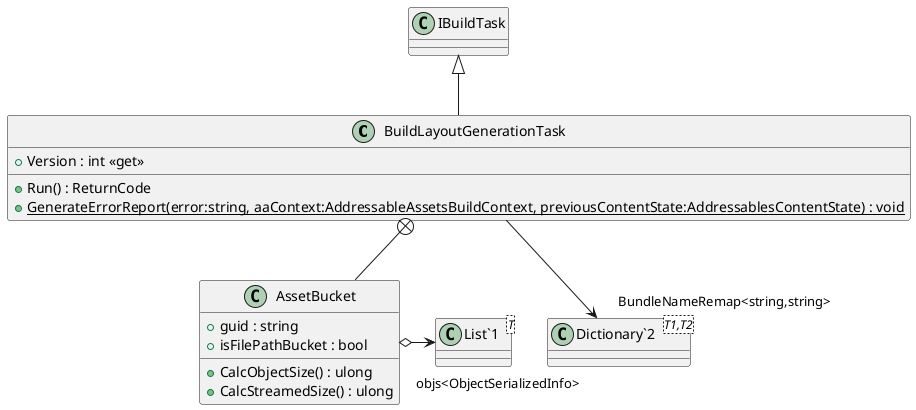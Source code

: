 @startuml
class BuildLayoutGenerationTask {
    + Version : int <<get>>
    + Run() : ReturnCode
    + {static} GenerateErrorReport(error:string, aaContext:AddressableAssetsBuildContext, previousContentState:AddressablesContentState) : void
}
class "Dictionary`2"<T1,T2> {
}
class AssetBucket {
    + guid : string
    + isFilePathBucket : bool
    + CalcObjectSize() : ulong
    + CalcStreamedSize() : ulong
}
class "List`1"<T> {
}
IBuildTask <|-- BuildLayoutGenerationTask
BuildLayoutGenerationTask --> "BundleNameRemap<string,string>" "Dictionary`2"
BuildLayoutGenerationTask +-- AssetBucket
AssetBucket o-> "objs<ObjectSerializedInfo>" "List`1"
@enduml
